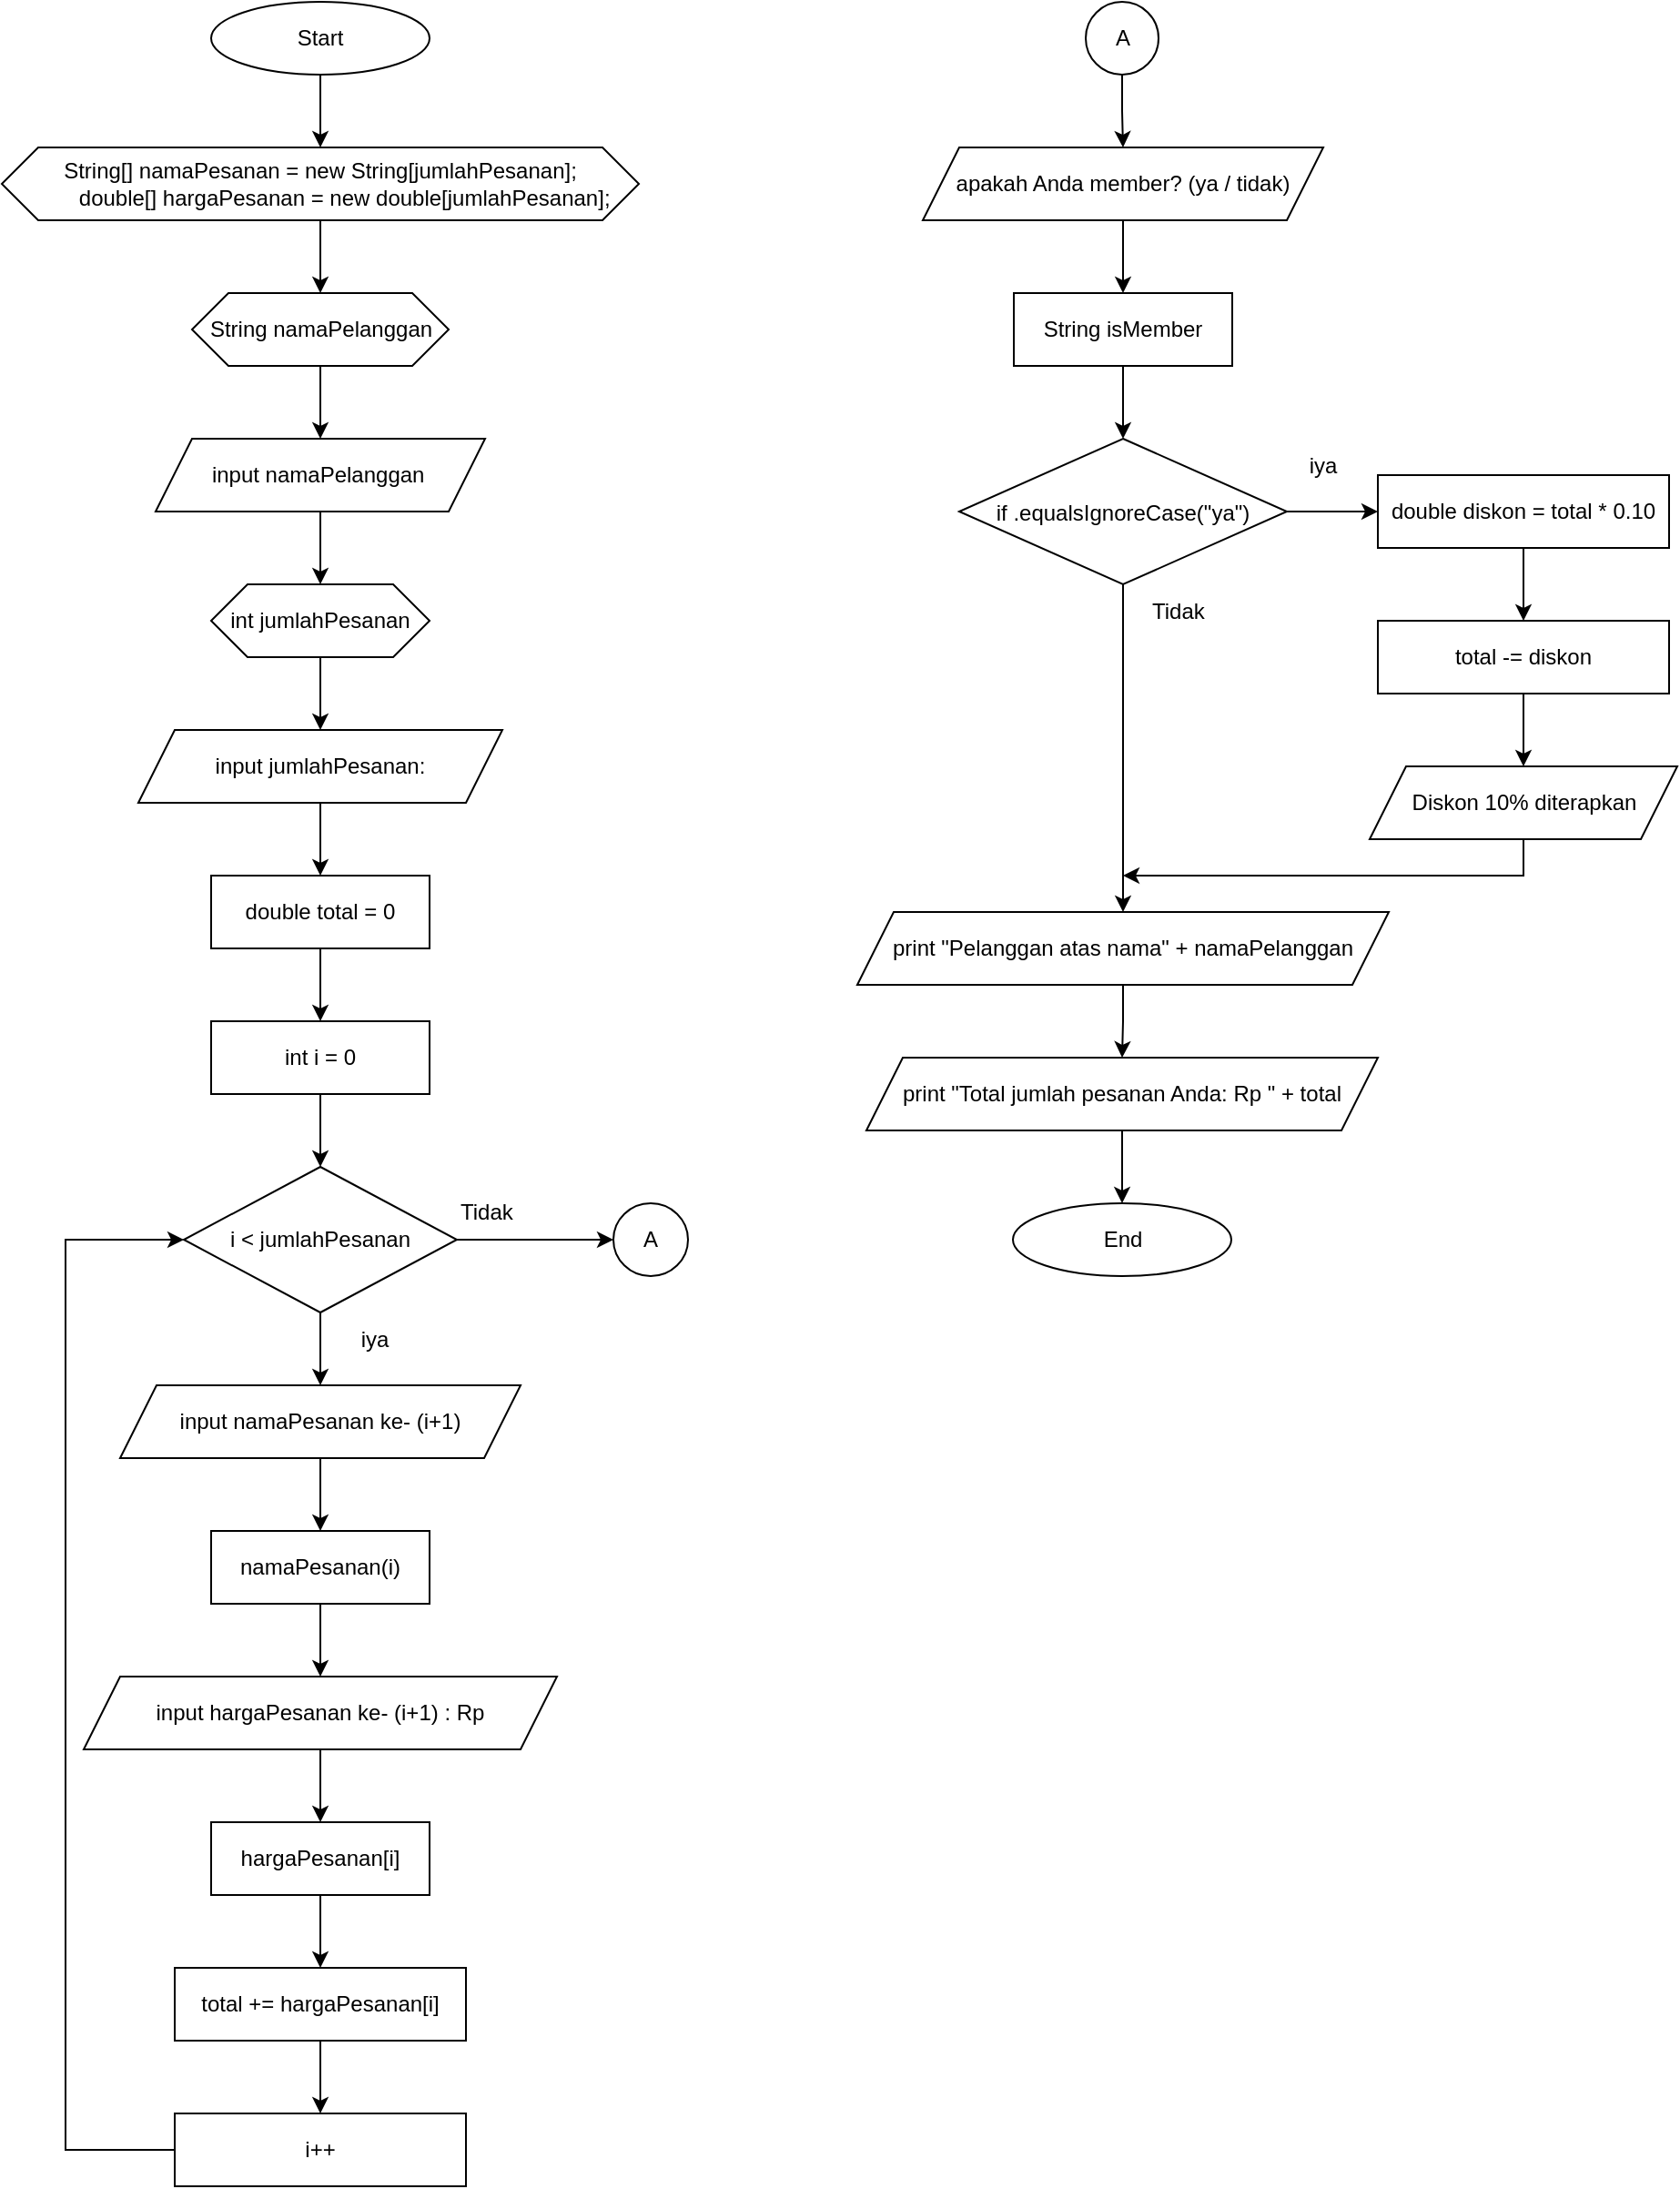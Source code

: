 <mxfile version="25.0.3">
  <diagram name="Page-1" id="BCfXmZ1tImEjvLlid12D">
    <mxGraphModel dx="647" dy="1743" grid="1" gridSize="10" guides="1" tooltips="1" connect="1" arrows="1" fold="1" page="1" pageScale="1" pageWidth="850" pageHeight="1100" math="0" shadow="0">
      <root>
        <mxCell id="0" />
        <mxCell id="1" parent="0" />
        <mxCell id="0p5Lmfr5j26fpYnmQ0WN-1" value="" style="edgeStyle=orthogonalEdgeStyle;rounded=0;orthogonalLoop=1;jettySize=auto;html=1;" parent="1" source="n436x3aSWG_SOWVsD682-2" target="n436x3aSWG_SOWVsD682-10" edge="1">
          <mxGeometry relative="1" as="geometry" />
        </mxCell>
        <mxCell id="n436x3aSWG_SOWVsD682-2" value="Start" style="ellipse;whiteSpace=wrap;html=1;" parent="1" vertex="1">
          <mxGeometry x="1019" width="120" height="40" as="geometry" />
        </mxCell>
        <mxCell id="n436x3aSWG_SOWVsD682-3" value="int jumlahPesanan" style="shape=hexagon;perimeter=hexagonPerimeter2;whiteSpace=wrap;html=1;fixedSize=1;" parent="1" vertex="1">
          <mxGeometry x="1019" y="320" width="120" height="40" as="geometry" />
        </mxCell>
        <mxCell id="n436x3aSWG_SOWVsD682-4" style="edgeStyle=orthogonalEdgeStyle;rounded=0;orthogonalLoop=1;jettySize=auto;html=1;exitX=0.5;exitY=1;exitDx=0;exitDy=0;entryX=0.5;entryY=0;entryDx=0;entryDy=0;" parent="1" source="n436x3aSWG_SOWVsD682-3" target="n436x3aSWG_SOWVsD682-7" edge="1">
          <mxGeometry relative="1" as="geometry" />
        </mxCell>
        <mxCell id="n436x3aSWG_SOWVsD682-6" value="" style="edgeStyle=orthogonalEdgeStyle;rounded=0;orthogonalLoop=1;jettySize=auto;html=1;" parent="1" source="n436x3aSWG_SOWVsD682-7" target="n436x3aSWG_SOWVsD682-9" edge="1">
          <mxGeometry relative="1" as="geometry" />
        </mxCell>
        <mxCell id="n436x3aSWG_SOWVsD682-7" value="input jumlahPesanan:" style="shape=parallelogram;perimeter=parallelogramPerimeter;fixedSize=1;whiteSpace=wrap;html=1;" parent="1" vertex="1">
          <mxGeometry x="979" y="400" width="200" height="40" as="geometry" />
        </mxCell>
        <mxCell id="n436x3aSWG_SOWVsD682-8" value="" style="edgeStyle=orthogonalEdgeStyle;rounded=0;orthogonalLoop=1;jettySize=auto;html=1;" parent="1" source="n436x3aSWG_SOWVsD682-9" target="n436x3aSWG_SOWVsD682-15" edge="1">
          <mxGeometry relative="1" as="geometry" />
        </mxCell>
        <mxCell id="n436x3aSWG_SOWVsD682-9" value="double total = 0" style="rounded=0;whiteSpace=wrap;html=1;" parent="1" vertex="1">
          <mxGeometry x="1019" y="480" width="120" height="40" as="geometry" />
        </mxCell>
        <mxCell id="0p5Lmfr5j26fpYnmQ0WN-3" value="" style="edgeStyle=orthogonalEdgeStyle;rounded=0;orthogonalLoop=1;jettySize=auto;html=1;" parent="1" source="n436x3aSWG_SOWVsD682-10" target="0p5Lmfr5j26fpYnmQ0WN-2" edge="1">
          <mxGeometry relative="1" as="geometry" />
        </mxCell>
        <mxCell id="n436x3aSWG_SOWVsD682-10" value="String[] namaPesanan = new String[jumlahPesanan];&lt;br&gt;&amp;nbsp; &amp;nbsp; &amp;nbsp; &amp;nbsp; double[] hargaPesanan = new double[jumlahPesanan];" style="shape=hexagon;perimeter=hexagonPerimeter2;fixedSize=1;whiteSpace=wrap;html=1;" parent="1" vertex="1">
          <mxGeometry x="904" y="80" width="350" height="40" as="geometry" />
        </mxCell>
        <mxCell id="n436x3aSWG_SOWVsD682-11" value="" style="edgeStyle=orthogonalEdgeStyle;rounded=0;orthogonalLoop=1;jettySize=auto;html=1;" parent="1" source="n436x3aSWG_SOWVsD682-13" target="n436x3aSWG_SOWVsD682-17" edge="1">
          <mxGeometry relative="1" as="geometry" />
        </mxCell>
        <mxCell id="GZCl6K1CqpPuyWpKr6BN-4" value="" style="edgeStyle=orthogonalEdgeStyle;rounded=0;orthogonalLoop=1;jettySize=auto;html=1;" edge="1" parent="1" source="n436x3aSWG_SOWVsD682-13" target="GZCl6K1CqpPuyWpKr6BN-3">
          <mxGeometry relative="1" as="geometry" />
        </mxCell>
        <mxCell id="n436x3aSWG_SOWVsD682-13" value="i &amp;lt; jumlahPesanan" style="rhombus;whiteSpace=wrap;html=1;" parent="1" vertex="1">
          <mxGeometry x="1004" y="640" width="150" height="80" as="geometry" />
        </mxCell>
        <mxCell id="n436x3aSWG_SOWVsD682-14" value="" style="edgeStyle=orthogonalEdgeStyle;rounded=0;orthogonalLoop=1;jettySize=auto;html=1;" parent="1" source="n436x3aSWG_SOWVsD682-15" target="n436x3aSWG_SOWVsD682-13" edge="1">
          <mxGeometry relative="1" as="geometry" />
        </mxCell>
        <mxCell id="n436x3aSWG_SOWVsD682-15" value="int i = 0" style="whiteSpace=wrap;html=1;rounded=0;" parent="1" vertex="1">
          <mxGeometry x="1019" y="560" width="120" height="40" as="geometry" />
        </mxCell>
        <mxCell id="n436x3aSWG_SOWVsD682-16" value="" style="edgeStyle=orthogonalEdgeStyle;rounded=0;orthogonalLoop=1;jettySize=auto;html=1;" parent="1" source="n436x3aSWG_SOWVsD682-17" target="n436x3aSWG_SOWVsD682-19" edge="1">
          <mxGeometry relative="1" as="geometry" />
        </mxCell>
        <mxCell id="n436x3aSWG_SOWVsD682-17" value="input namaPesanan ke- (i+1)" style="shape=parallelogram;perimeter=parallelogramPerimeter;whiteSpace=wrap;html=1;fixedSize=1;" parent="1" vertex="1">
          <mxGeometry x="969" y="760" width="220" height="40" as="geometry" />
        </mxCell>
        <mxCell id="n436x3aSWG_SOWVsD682-18" value="" style="edgeStyle=orthogonalEdgeStyle;rounded=0;orthogonalLoop=1;jettySize=auto;html=1;" parent="1" source="n436x3aSWG_SOWVsD682-19" target="n436x3aSWG_SOWVsD682-21" edge="1">
          <mxGeometry relative="1" as="geometry" />
        </mxCell>
        <mxCell id="n436x3aSWG_SOWVsD682-19" value="namaPesanan(i)" style="whiteSpace=wrap;html=1;" parent="1" vertex="1">
          <mxGeometry x="1019" y="840" width="120" height="40" as="geometry" />
        </mxCell>
        <mxCell id="n436x3aSWG_SOWVsD682-20" value="" style="edgeStyle=orthogonalEdgeStyle;rounded=0;orthogonalLoop=1;jettySize=auto;html=1;" parent="1" source="n436x3aSWG_SOWVsD682-21" target="n436x3aSWG_SOWVsD682-23" edge="1">
          <mxGeometry relative="1" as="geometry" />
        </mxCell>
        <mxCell id="n436x3aSWG_SOWVsD682-21" value="input hargaPesanan ke- (i+1) : Rp" style="shape=parallelogram;perimeter=parallelogramPerimeter;whiteSpace=wrap;html=1;fixedSize=1;" parent="1" vertex="1">
          <mxGeometry x="949" y="920" width="260" height="40" as="geometry" />
        </mxCell>
        <mxCell id="n436x3aSWG_SOWVsD682-22" value="" style="edgeStyle=orthogonalEdgeStyle;rounded=0;orthogonalLoop=1;jettySize=auto;html=1;" parent="1" source="n436x3aSWG_SOWVsD682-23" target="n436x3aSWG_SOWVsD682-25" edge="1">
          <mxGeometry relative="1" as="geometry" />
        </mxCell>
        <mxCell id="n436x3aSWG_SOWVsD682-23" value="hargaPesanan[i]" style="whiteSpace=wrap;html=1;" parent="1" vertex="1">
          <mxGeometry x="1019" y="1000" width="120" height="40" as="geometry" />
        </mxCell>
        <mxCell id="n436x3aSWG_SOWVsD682-24" value="" style="edgeStyle=orthogonalEdgeStyle;rounded=0;orthogonalLoop=1;jettySize=auto;html=1;" parent="1" source="n436x3aSWG_SOWVsD682-25" target="n436x3aSWG_SOWVsD682-26" edge="1">
          <mxGeometry relative="1" as="geometry" />
        </mxCell>
        <mxCell id="n436x3aSWG_SOWVsD682-25" value="total += hargaPesanan[i]" style="whiteSpace=wrap;html=1;" parent="1" vertex="1">
          <mxGeometry x="999" y="1080" width="160" height="40" as="geometry" />
        </mxCell>
        <mxCell id="n436x3aSWG_SOWVsD682-26" value="i++" style="whiteSpace=wrap;html=1;" parent="1" vertex="1">
          <mxGeometry x="999" y="1160" width="160" height="40" as="geometry" />
        </mxCell>
        <mxCell id="n436x3aSWG_SOWVsD682-27" value="iya" style="text;html=1;align=center;verticalAlign=middle;whiteSpace=wrap;rounded=0;" parent="1" vertex="1">
          <mxGeometry x="1079" y="720" width="60" height="30" as="geometry" />
        </mxCell>
        <mxCell id="n436x3aSWG_SOWVsD682-28" value="" style="endArrow=classic;html=1;rounded=0;exitX=0;exitY=0.5;exitDx=0;exitDy=0;entryX=0;entryY=0.5;entryDx=0;entryDy=0;" parent="1" source="n436x3aSWG_SOWVsD682-26" target="n436x3aSWG_SOWVsD682-13" edge="1">
          <mxGeometry width="50" height="50" relative="1" as="geometry">
            <mxPoint x="999" y="1180" as="sourcePoint" />
            <mxPoint x="1044" y="680" as="targetPoint" />
            <Array as="points">
              <mxPoint x="939" y="1180" />
              <mxPoint x="939" y="680" />
            </Array>
          </mxGeometry>
        </mxCell>
        <mxCell id="n436x3aSWG_SOWVsD682-29" value="" style="edgeStyle=orthogonalEdgeStyle;rounded=0;orthogonalLoop=1;jettySize=auto;html=1;" parent="1" source="n436x3aSWG_SOWVsD682-30" target="n436x3aSWG_SOWVsD682-32" edge="1">
          <mxGeometry relative="1" as="geometry" />
        </mxCell>
        <mxCell id="n436x3aSWG_SOWVsD682-30" value="apakah Anda member? (ya / tidak)" style="shape=parallelogram;perimeter=parallelogramPerimeter;whiteSpace=wrap;html=1;fixedSize=1;" parent="1" vertex="1">
          <mxGeometry x="1410" y="80" width="220" height="40" as="geometry" />
        </mxCell>
        <mxCell id="n436x3aSWG_SOWVsD682-31" value="" style="edgeStyle=orthogonalEdgeStyle;rounded=0;orthogonalLoop=1;jettySize=auto;html=1;" parent="1" source="n436x3aSWG_SOWVsD682-32" target="n436x3aSWG_SOWVsD682-35" edge="1">
          <mxGeometry relative="1" as="geometry" />
        </mxCell>
        <mxCell id="n436x3aSWG_SOWVsD682-32" value="String isMember" style="whiteSpace=wrap;html=1;" parent="1" vertex="1">
          <mxGeometry x="1460" y="160" width="120" height="40" as="geometry" />
        </mxCell>
        <mxCell id="n436x3aSWG_SOWVsD682-33" value="" style="edgeStyle=orthogonalEdgeStyle;rounded=0;orthogonalLoop=1;jettySize=auto;html=1;" parent="1" source="n436x3aSWG_SOWVsD682-35" target="n436x3aSWG_SOWVsD682-39" edge="1">
          <mxGeometry relative="1" as="geometry" />
        </mxCell>
        <mxCell id="0p5Lmfr5j26fpYnmQ0WN-10" value="" style="edgeStyle=orthogonalEdgeStyle;rounded=0;orthogonalLoop=1;jettySize=auto;html=1;" parent="1" source="n436x3aSWG_SOWVsD682-35" target="0p5Lmfr5j26fpYnmQ0WN-9" edge="1">
          <mxGeometry relative="1" as="geometry" />
        </mxCell>
        <mxCell id="n436x3aSWG_SOWVsD682-35" value="if .equalsIgnoreCase(&quot;ya&quot;)" style="rhombus;fontSize=12;" parent="1" vertex="1">
          <mxGeometry x="1430" y="240" width="180" height="80" as="geometry" />
        </mxCell>
        <mxCell id="n436x3aSWG_SOWVsD682-38" value="" style="edgeStyle=orthogonalEdgeStyle;rounded=0;orthogonalLoop=1;jettySize=auto;html=1;" parent="1" source="n436x3aSWG_SOWVsD682-39" target="n436x3aSWG_SOWVsD682-41" edge="1">
          <mxGeometry relative="1" as="geometry" />
        </mxCell>
        <mxCell id="n436x3aSWG_SOWVsD682-39" value="double diskon = total * 0.10" style="rounded=0;whiteSpace=wrap;html=1;" parent="1" vertex="1">
          <mxGeometry x="1660" y="260" width="160" height="40" as="geometry" />
        </mxCell>
        <mxCell id="n436x3aSWG_SOWVsD682-40" value="" style="edgeStyle=orthogonalEdgeStyle;rounded=0;orthogonalLoop=1;jettySize=auto;html=1;" parent="1" source="n436x3aSWG_SOWVsD682-41" target="n436x3aSWG_SOWVsD682-42" edge="1">
          <mxGeometry relative="1" as="geometry" />
        </mxCell>
        <mxCell id="n436x3aSWG_SOWVsD682-41" value="total -= diskon" style="rounded=0;whiteSpace=wrap;html=1;" parent="1" vertex="1">
          <mxGeometry x="1660" y="340" width="160" height="40" as="geometry" />
        </mxCell>
        <mxCell id="n436x3aSWG_SOWVsD682-42" value="Diskon 10% diterapkan" style="shape=parallelogram;perimeter=parallelogramPerimeter;whiteSpace=wrap;html=1;fixedSize=1;rounded=0;" parent="1" vertex="1">
          <mxGeometry x="1655.5" y="420" width="169" height="40" as="geometry" />
        </mxCell>
        <mxCell id="n436x3aSWG_SOWVsD682-43" value="Tidak" style="text;strokeColor=none;fillColor=none;align=left;verticalAlign=middle;spacingLeft=4;spacingRight=4;overflow=hidden;points=[[0,0.5],[1,0.5]];portConstraint=eastwest;rotatable=0;whiteSpace=wrap;html=1;" parent="1" vertex="1">
          <mxGeometry x="1149.5" y="650" width="80" height="30" as="geometry" />
        </mxCell>
        <mxCell id="n436x3aSWG_SOWVsD682-44" value="iya" style="text;html=1;align=center;verticalAlign=middle;whiteSpace=wrap;rounded=0;" parent="1" vertex="1">
          <mxGeometry x="1600" y="240" width="60" height="30" as="geometry" />
        </mxCell>
        <mxCell id="n436x3aSWG_SOWVsD682-45" value="Tidak" style="text;strokeColor=none;fillColor=none;align=left;verticalAlign=middle;spacingLeft=4;spacingRight=4;overflow=hidden;points=[[0,0.5],[1,0.5]];portConstraint=eastwest;rotatable=0;whiteSpace=wrap;html=1;" parent="1" vertex="1">
          <mxGeometry x="1530" y="320" width="80" height="30" as="geometry" />
        </mxCell>
        <mxCell id="n436x3aSWG_SOWVsD682-46" value="End" style="ellipse;whiteSpace=wrap;html=1;" parent="1" vertex="1">
          <mxGeometry x="1459.5" y="660" width="120" height="40" as="geometry" />
        </mxCell>
        <mxCell id="n436x3aSWG_SOWVsD682-48" value="" style="endArrow=classic;html=1;rounded=0;exitX=0.5;exitY=1;exitDx=0;exitDy=0;" parent="1" source="n436x3aSWG_SOWVsD682-42" edge="1">
          <mxGeometry width="50" height="50" relative="1" as="geometry">
            <mxPoint x="1680" y="670" as="sourcePoint" />
            <mxPoint x="1520" y="480" as="targetPoint" />
            <Array as="points">
              <mxPoint x="1740" y="480" />
            </Array>
          </mxGeometry>
        </mxCell>
        <mxCell id="0p5Lmfr5j26fpYnmQ0WN-7" value="" style="edgeStyle=orthogonalEdgeStyle;rounded=0;orthogonalLoop=1;jettySize=auto;html=1;" parent="1" source="0p5Lmfr5j26fpYnmQ0WN-2" target="0p5Lmfr5j26fpYnmQ0WN-6" edge="1">
          <mxGeometry relative="1" as="geometry" />
        </mxCell>
        <mxCell id="0p5Lmfr5j26fpYnmQ0WN-2" value="String namaPelanggan" style="shape=hexagon;perimeter=hexagonPerimeter2;whiteSpace=wrap;html=1;fixedSize=1;" parent="1" vertex="1">
          <mxGeometry x="1008.5" y="160" width="141" height="40" as="geometry" />
        </mxCell>
        <mxCell id="0p5Lmfr5j26fpYnmQ0WN-4" style="edgeStyle=orthogonalEdgeStyle;rounded=0;orthogonalLoop=1;jettySize=auto;html=1;exitX=0.5;exitY=1;exitDx=0;exitDy=0;" parent="1" source="0p5Lmfr5j26fpYnmQ0WN-2" target="0p5Lmfr5j26fpYnmQ0WN-2" edge="1">
          <mxGeometry relative="1" as="geometry" />
        </mxCell>
        <mxCell id="0p5Lmfr5j26fpYnmQ0WN-8" value="" style="edgeStyle=orthogonalEdgeStyle;rounded=0;orthogonalLoop=1;jettySize=auto;html=1;" parent="1" source="0p5Lmfr5j26fpYnmQ0WN-6" target="n436x3aSWG_SOWVsD682-3" edge="1">
          <mxGeometry relative="1" as="geometry" />
        </mxCell>
        <mxCell id="0p5Lmfr5j26fpYnmQ0WN-6" value="input namaPelanggan&amp;nbsp;" style="shape=parallelogram;perimeter=parallelogramPerimeter;whiteSpace=wrap;html=1;fixedSize=1;" parent="1" vertex="1">
          <mxGeometry x="988.5" y="240" width="181" height="40" as="geometry" />
        </mxCell>
        <mxCell id="0p5Lmfr5j26fpYnmQ0WN-12" value="" style="edgeStyle=orthogonalEdgeStyle;rounded=0;orthogonalLoop=1;jettySize=auto;html=1;" parent="1" source="0p5Lmfr5j26fpYnmQ0WN-9" target="0p5Lmfr5j26fpYnmQ0WN-11" edge="1">
          <mxGeometry relative="1" as="geometry" />
        </mxCell>
        <mxCell id="0p5Lmfr5j26fpYnmQ0WN-9" value="print &quot;Pelanggan atas nama&quot; + namaPelanggan" style="shape=parallelogram;perimeter=parallelogramPerimeter;whiteSpace=wrap;html=1;fixedSize=1;" parent="1" vertex="1">
          <mxGeometry x="1374" y="500" width="292" height="40" as="geometry" />
        </mxCell>
        <mxCell id="GZCl6K1CqpPuyWpKr6BN-5" value="" style="edgeStyle=orthogonalEdgeStyle;rounded=0;orthogonalLoop=1;jettySize=auto;html=1;" edge="1" parent="1" source="0p5Lmfr5j26fpYnmQ0WN-11" target="n436x3aSWG_SOWVsD682-46">
          <mxGeometry relative="1" as="geometry" />
        </mxCell>
        <mxCell id="0p5Lmfr5j26fpYnmQ0WN-11" value="print &quot;Total jumlah pesanan Anda: Rp &quot; + total" style="shape=parallelogram;perimeter=parallelogramPerimeter;whiteSpace=wrap;html=1;fixedSize=1;" parent="1" vertex="1">
          <mxGeometry x="1379" y="580" width="281" height="40" as="geometry" />
        </mxCell>
        <mxCell id="GZCl6K1CqpPuyWpKr6BN-3" value="A" style="ellipse;whiteSpace=wrap;html=1;" vertex="1" parent="1">
          <mxGeometry x="1240" y="660" width="41" height="40" as="geometry" />
        </mxCell>
        <mxCell id="GZCl6K1CqpPuyWpKr6BN-7" value="" style="edgeStyle=orthogonalEdgeStyle;rounded=0;orthogonalLoop=1;jettySize=auto;html=1;" edge="1" parent="1" source="GZCl6K1CqpPuyWpKr6BN-6" target="n436x3aSWG_SOWVsD682-30">
          <mxGeometry relative="1" as="geometry" />
        </mxCell>
        <mxCell id="GZCl6K1CqpPuyWpKr6BN-6" value="A" style="ellipse;whiteSpace=wrap;html=1;aspect=fixed;" vertex="1" parent="1">
          <mxGeometry x="1499.5" width="40" height="40" as="geometry" />
        </mxCell>
      </root>
    </mxGraphModel>
  </diagram>
</mxfile>
